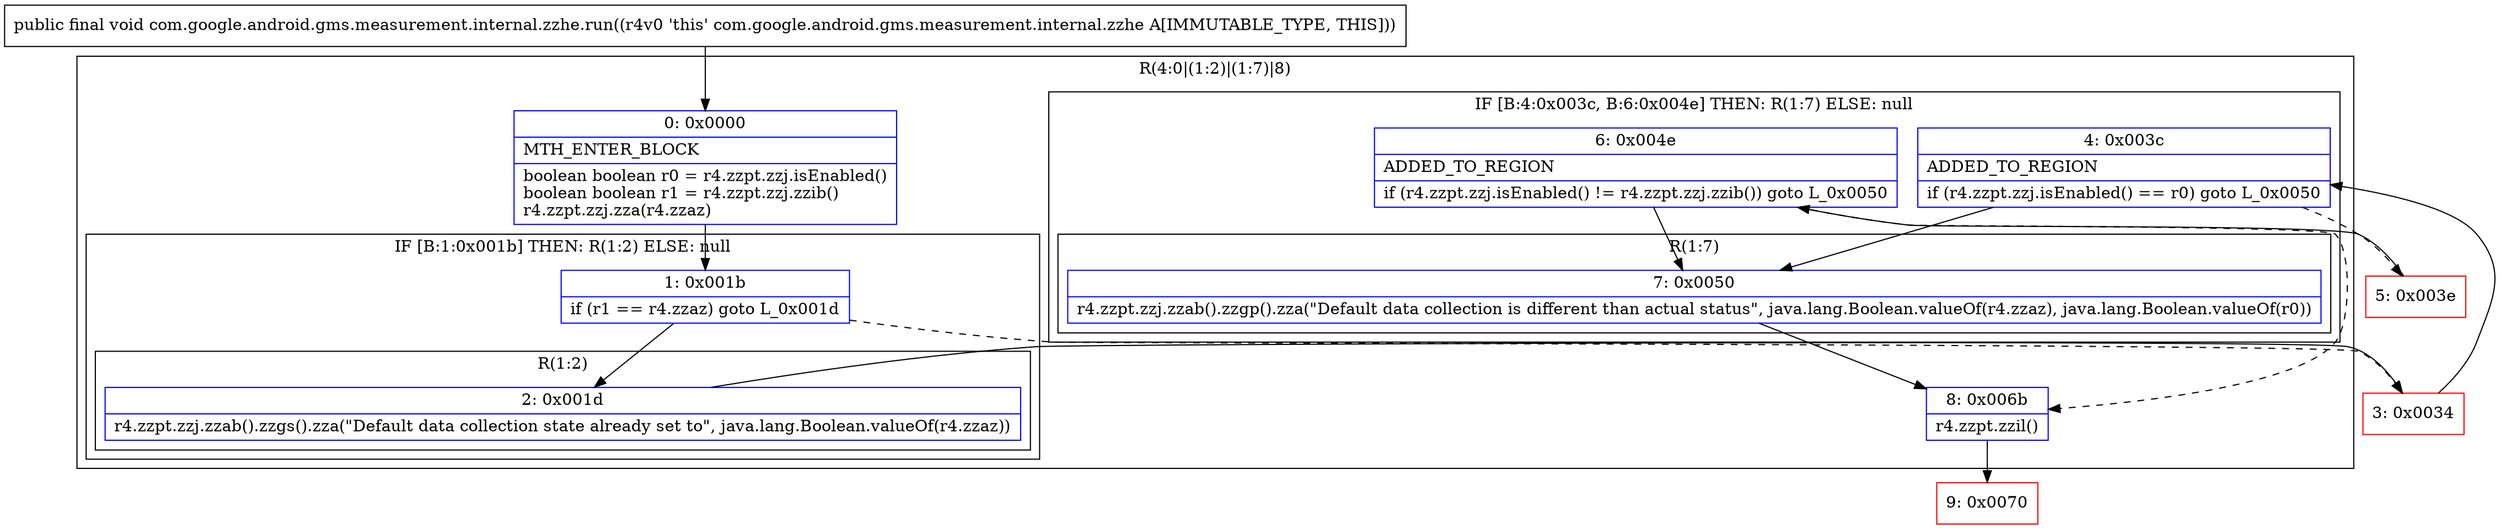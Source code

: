 digraph "CFG forcom.google.android.gms.measurement.internal.zzhe.run()V" {
subgraph cluster_Region_636270104 {
label = "R(4:0|(1:2)|(1:7)|8)";
node [shape=record,color=blue];
Node_0 [shape=record,label="{0\:\ 0x0000|MTH_ENTER_BLOCK\l|boolean boolean r0 = r4.zzpt.zzj.isEnabled()\lboolean boolean r1 = r4.zzpt.zzj.zzib()\lr4.zzpt.zzj.zza(r4.zzaz)\l}"];
subgraph cluster_IfRegion_402223993 {
label = "IF [B:1:0x001b] THEN: R(1:2) ELSE: null";
node [shape=record,color=blue];
Node_1 [shape=record,label="{1\:\ 0x001b|if (r1 == r4.zzaz) goto L_0x001d\l}"];
subgraph cluster_Region_733544074 {
label = "R(1:2)";
node [shape=record,color=blue];
Node_2 [shape=record,label="{2\:\ 0x001d|r4.zzpt.zzj.zzab().zzgs().zza(\"Default data collection state already set to\", java.lang.Boolean.valueOf(r4.zzaz))\l}"];
}
}
subgraph cluster_IfRegion_1356172944 {
label = "IF [B:4:0x003c, B:6:0x004e] THEN: R(1:7) ELSE: null";
node [shape=record,color=blue];
Node_4 [shape=record,label="{4\:\ 0x003c|ADDED_TO_REGION\l|if (r4.zzpt.zzj.isEnabled() == r0) goto L_0x0050\l}"];
Node_6 [shape=record,label="{6\:\ 0x004e|ADDED_TO_REGION\l|if (r4.zzpt.zzj.isEnabled() != r4.zzpt.zzj.zzib()) goto L_0x0050\l}"];
subgraph cluster_Region_854619322 {
label = "R(1:7)";
node [shape=record,color=blue];
Node_7 [shape=record,label="{7\:\ 0x0050|r4.zzpt.zzj.zzab().zzgp().zza(\"Default data collection is different than actual status\", java.lang.Boolean.valueOf(r4.zzaz), java.lang.Boolean.valueOf(r0))\l}"];
}
}
Node_8 [shape=record,label="{8\:\ 0x006b|r4.zzpt.zzil()\l}"];
}
Node_3 [shape=record,color=red,label="{3\:\ 0x0034}"];
Node_5 [shape=record,color=red,label="{5\:\ 0x003e}"];
Node_9 [shape=record,color=red,label="{9\:\ 0x0070}"];
MethodNode[shape=record,label="{public final void com.google.android.gms.measurement.internal.zzhe.run((r4v0 'this' com.google.android.gms.measurement.internal.zzhe A[IMMUTABLE_TYPE, THIS])) }"];
MethodNode -> Node_0;
Node_0 -> Node_1;
Node_1 -> Node_2;
Node_1 -> Node_3[style=dashed];
Node_2 -> Node_3;
Node_4 -> Node_5[style=dashed];
Node_4 -> Node_7;
Node_6 -> Node_7;
Node_6 -> Node_8[style=dashed];
Node_7 -> Node_8;
Node_8 -> Node_9;
Node_3 -> Node_4;
Node_5 -> Node_6;
}

